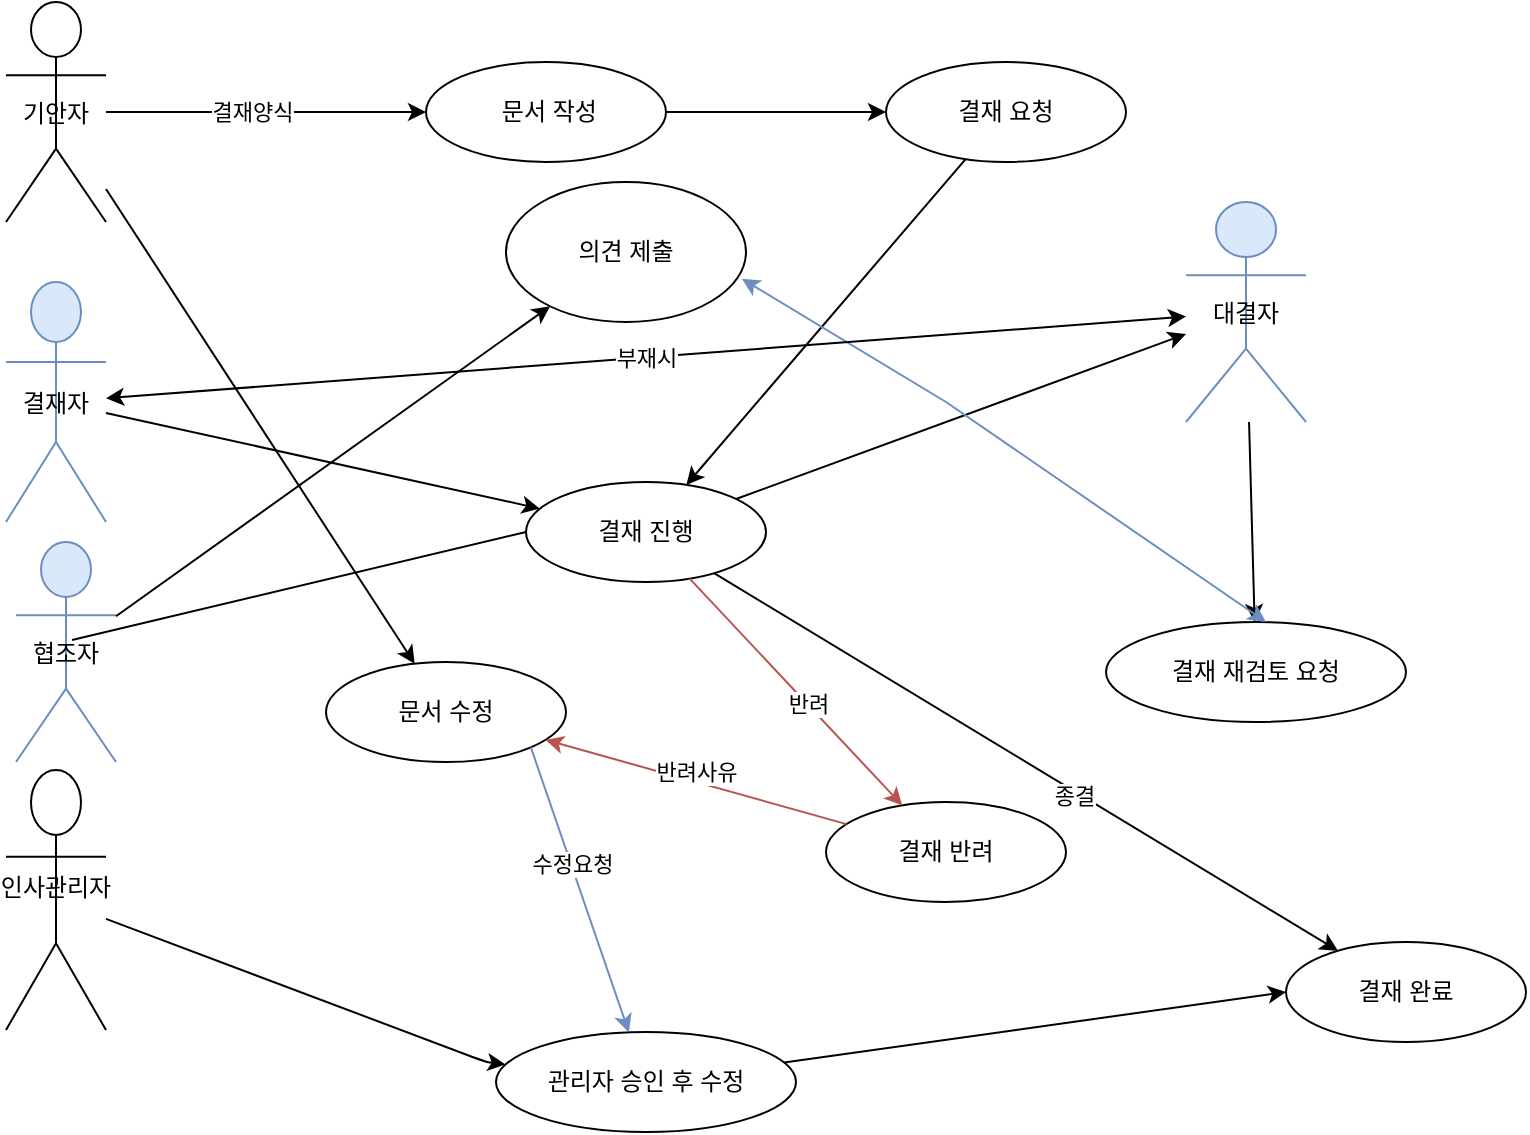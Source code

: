 <mxfile scale="1" border="0" version="26.0.16">
  <diagram id="유스케이스-다이어그램" name="페이지-1">
    <mxGraphModel dx="734" dy="428" grid="1" gridSize="10" guides="1" tooltips="1" connect="1" arrows="1" fold="1" page="1" pageScale="1" pageWidth="827" pageHeight="1169" math="0" shadow="0">
      <root>
        <mxCell id="0" />
        <mxCell id="1" parent="0" />
        <mxCell id="actor1" value="기안자" style="shape=umlActor;" parent="1" vertex="1">
          <mxGeometry x="10" y="70" width="50" height="110" as="geometry" />
        </mxCell>
        <mxCell id="actor2" value="결재자" style="shape=umlActor;fillColor=#dae8fc;strokeColor=#6c8ebf;" parent="1" vertex="1">
          <mxGeometry x="10" y="210" width="50" height="120" as="geometry" />
        </mxCell>
        <mxCell id="actor3" value="대결자" style="shape=umlActor;fillColor=#dae8fc;strokeColor=#6c8ebf;" parent="1" vertex="1">
          <mxGeometry x="600" y="170" width="60" height="110" as="geometry" />
        </mxCell>
        <mxCell id="actor4" value="인사관리자&#xa;" style="shape=umlActor;" parent="1" vertex="1">
          <mxGeometry x="10" y="454" width="50" height="130" as="geometry" />
        </mxCell>
        <mxCell id="uc1" value="&amp;nbsp;문서 작성" style="ellipse;whiteSpace=wrap;html=1;" parent="1" vertex="1">
          <mxGeometry x="220" y="100" width="120" height="50" as="geometry" />
        </mxCell>
        <mxCell id="line1" parent="1" source="actor1" target="uc1" edge="1">
          <mxGeometry relative="1" as="geometry" />
        </mxCell>
        <mxCell id="rIScrJbEDtqe54-m73jI-4" value="결재양식" style="edgeLabel;html=1;align=center;verticalAlign=middle;resizable=0;points=[];" parent="line1" vertex="1" connectable="0">
          <mxGeometry x="-0.089" y="7" relative="1" as="geometry">
            <mxPoint y="7" as="offset" />
          </mxGeometry>
        </mxCell>
        <mxCell id="uc2" value="결재 요청" style="ellipse;whiteSpace=wrap;html=1;" parent="1" vertex="1">
          <mxGeometry x="450" y="100" width="120" height="50" as="geometry" />
        </mxCell>
        <mxCell id="line2" parent="1" source="uc1" target="uc2" edge="1">
          <mxGeometry relative="1" as="geometry" />
        </mxCell>
        <mxCell id="uc3" value="결재 진행" style="ellipse;whiteSpace=wrap;html=1;" parent="1" vertex="1">
          <mxGeometry x="270" y="310" width="120" height="50" as="geometry" />
        </mxCell>
        <mxCell id="line3" parent="1" source="uc2" target="uc3" edge="1">
          <mxGeometry relative="1" as="geometry" />
        </mxCell>
        <mxCell id="line4" parent="1" source="actor2" target="uc3" edge="1">
          <mxGeometry relative="1" as="geometry" />
        </mxCell>
        <mxCell id="line5" parent="1" source="uc3" target="actor3" edge="1">
          <mxGeometry relative="1" as="geometry">
            <mxPoint x="625.215" y="260.095" as="targetPoint" />
          </mxGeometry>
        </mxCell>
        <mxCell id="uc5" value="결재 재검토 요청" style="ellipse;whiteSpace=wrap;html=1;" parent="1" vertex="1">
          <mxGeometry x="560" y="380" width="150" height="50" as="geometry" />
        </mxCell>
        <mxCell id="line8" parent="1" source="actor3" target="uc5" edge="1">
          <mxGeometry relative="1" as="geometry">
            <mxPoint x="677.364" y="269.87" as="sourcePoint" />
          </mxGeometry>
        </mxCell>
        <mxCell id="uc6" value="결재 완료" style="ellipse;whiteSpace=wrap;html=1;" parent="1" vertex="1">
          <mxGeometry x="650" y="540" width="120" height="50" as="geometry" />
        </mxCell>
        <mxCell id="line9" parent="1" source="uc3" target="uc6" edge="1">
          <mxGeometry relative="1" as="geometry" />
        </mxCell>
        <mxCell id="NACkWsATf_4lM5upRIxa-4" value="종결" style="edgeLabel;html=1;align=center;verticalAlign=middle;resizable=0;points=[];" parent="line9" vertex="1" connectable="0">
          <mxGeometry x="0.157" y="-2" relative="1" as="geometry">
            <mxPoint as="offset" />
          </mxGeometry>
        </mxCell>
        <mxCell id="uc7" value="결재 반려" style="ellipse;whiteSpace=wrap;html=1;" parent="1" vertex="1">
          <mxGeometry x="420" y="470" width="120" height="50" as="geometry" />
        </mxCell>
        <mxCell id="line10" style="fillColor=#f8cecc;strokeColor=#b85450;" parent="1" source="uc3" target="uc7" edge="1">
          <mxGeometry relative="1" as="geometry" />
        </mxCell>
        <mxCell id="NACkWsATf_4lM5upRIxa-3" value="반려" style="edgeLabel;html=1;align=center;verticalAlign=middle;resizable=0;points=[];" parent="line10" vertex="1" connectable="0">
          <mxGeometry x="0.099" relative="1" as="geometry">
            <mxPoint as="offset" />
          </mxGeometry>
        </mxCell>
        <mxCell id="uc8" value="문서 수정" style="ellipse;whiteSpace=wrap;html=1;" parent="1" vertex="1">
          <mxGeometry x="170" y="400" width="120" height="50" as="geometry" />
        </mxCell>
        <mxCell id="line11" parent="1" source="actor1" target="uc8" edge="1">
          <mxGeometry relative="1" as="geometry" />
        </mxCell>
        <mxCell id="line12" style="fillColor=#f8cecc;strokeColor=#b85450;" parent="1" source="uc7" target="uc8" edge="1">
          <mxGeometry relative="1" as="geometry" />
        </mxCell>
        <mxCell id="NACkWsATf_4lM5upRIxa-1" value="반려사유" style="edgeLabel;html=1;align=center;verticalAlign=middle;resizable=0;points=[];" parent="line12" vertex="1" connectable="0">
          <mxGeometry x="0.027" y="5" relative="1" as="geometry">
            <mxPoint x="3" y="-10" as="offset" />
          </mxGeometry>
        </mxCell>
        <mxCell id="uc9" value="관리자 승인 후 수정" style="ellipse;whiteSpace=wrap;html=1;" parent="1" vertex="1">
          <mxGeometry x="255" y="585" width="150" height="50" as="geometry" />
        </mxCell>
        <mxCell id="line13" style="fillColor=#dae8fc;strokeColor=#6c8ebf;exitX=1;exitY=1;exitDx=0;exitDy=0;" parent="1" source="uc8" target="uc9" edge="1">
          <mxGeometry relative="1" as="geometry">
            <mxPoint x="330" y="600" as="sourcePoint" />
            <mxPoint x="300" y="618.333" as="targetPoint" />
          </mxGeometry>
        </mxCell>
        <mxCell id="NACkWsATf_4lM5upRIxa-2" value="수정요청" style="edgeLabel;html=1;align=center;verticalAlign=middle;resizable=0;points=[];" parent="line13" vertex="1" connectable="0">
          <mxGeometry x="-0.185" relative="1" as="geometry">
            <mxPoint as="offset" />
          </mxGeometry>
        </mxCell>
        <mxCell id="line14" parent="1" source="actor4" target="uc9" edge="1">
          <mxGeometry relative="1" as="geometry">
            <Array as="points">
              <mxPoint x="250" y="600" />
            </Array>
          </mxGeometry>
        </mxCell>
        <mxCell id="NACkWsATf_4lM5upRIxa-5" value="협조자" style="shape=umlActor;fillColor=#dae8fc;strokeColor=#6c8ebf;" parent="1" vertex="1">
          <mxGeometry x="15" y="340" width="50" height="110" as="geometry" />
        </mxCell>
        <mxCell id="NACkWsATf_4lM5upRIxa-6" value="의견 제출" style="ellipse;whiteSpace=wrap;html=1;" parent="1" vertex="1">
          <mxGeometry x="260" y="160" width="120" height="70" as="geometry" />
        </mxCell>
        <mxCell id="NACkWsATf_4lM5upRIxa-9" value="" style="endArrow=classic;html=1;rounded=0;" parent="1" source="NACkWsATf_4lM5upRIxa-5" target="NACkWsATf_4lM5upRIxa-6" edge="1">
          <mxGeometry width="50" height="50" relative="1" as="geometry">
            <mxPoint x="100" y="360" as="sourcePoint" />
            <mxPoint x="150" y="310" as="targetPoint" />
          </mxGeometry>
        </mxCell>
        <mxCell id="hyIFtBysSQ-iueJfZI30-4" value="" style="endArrow=none;html=1;rounded=0;entryX=0;entryY=0.5;entryDx=0;entryDy=0;" parent="1" target="uc3" edge="1">
          <mxGeometry width="50" height="50" relative="1" as="geometry">
            <mxPoint x="43" y="389" as="sourcePoint" />
            <mxPoint x="310" y="330" as="targetPoint" />
          </mxGeometry>
        </mxCell>
        <mxCell id="qSvKLmE9VFAO2C9EGuTP-1" value="" style="endArrow=classic;startArrow=classic;html=1;rounded=0;exitX=0.983;exitY=0.691;exitDx=0;exitDy=0;exitPerimeter=0;fillColor=#dae8fc;strokeColor=#6c8ebf;" parent="1" source="NACkWsATf_4lM5upRIxa-6" edge="1">
          <mxGeometry width="50" height="50" relative="1" as="geometry">
            <mxPoint x="450" y="300" as="sourcePoint" />
            <mxPoint x="640" y="380" as="targetPoint" />
            <Array as="points">
              <mxPoint x="480" y="270" />
            </Array>
          </mxGeometry>
        </mxCell>
        <mxCell id="qSvKLmE9VFAO2C9EGuTP-3" value="" style="endArrow=classic;html=1;rounded=0;entryX=0;entryY=0.5;entryDx=0;entryDy=0;" parent="1" source="uc9" target="uc6" edge="1">
          <mxGeometry width="50" height="50" relative="1" as="geometry">
            <mxPoint x="580" y="650" as="sourcePoint" />
            <mxPoint x="630" y="600" as="targetPoint" />
          </mxGeometry>
        </mxCell>
        <mxCell id="rIScrJbEDtqe54-m73jI-3" value="부재시" style="endArrow=classic;startArrow=classic;html=1;rounded=0;" parent="1" source="actor2" target="actor3" edge="1">
          <mxGeometry x="-0.001" width="50" height="50" relative="1" as="geometry">
            <mxPoint x="390" y="300" as="sourcePoint" />
            <mxPoint x="440" y="250" as="targetPoint" />
            <mxPoint as="offset" />
          </mxGeometry>
        </mxCell>
      </root>
    </mxGraphModel>
  </diagram>
</mxfile>
